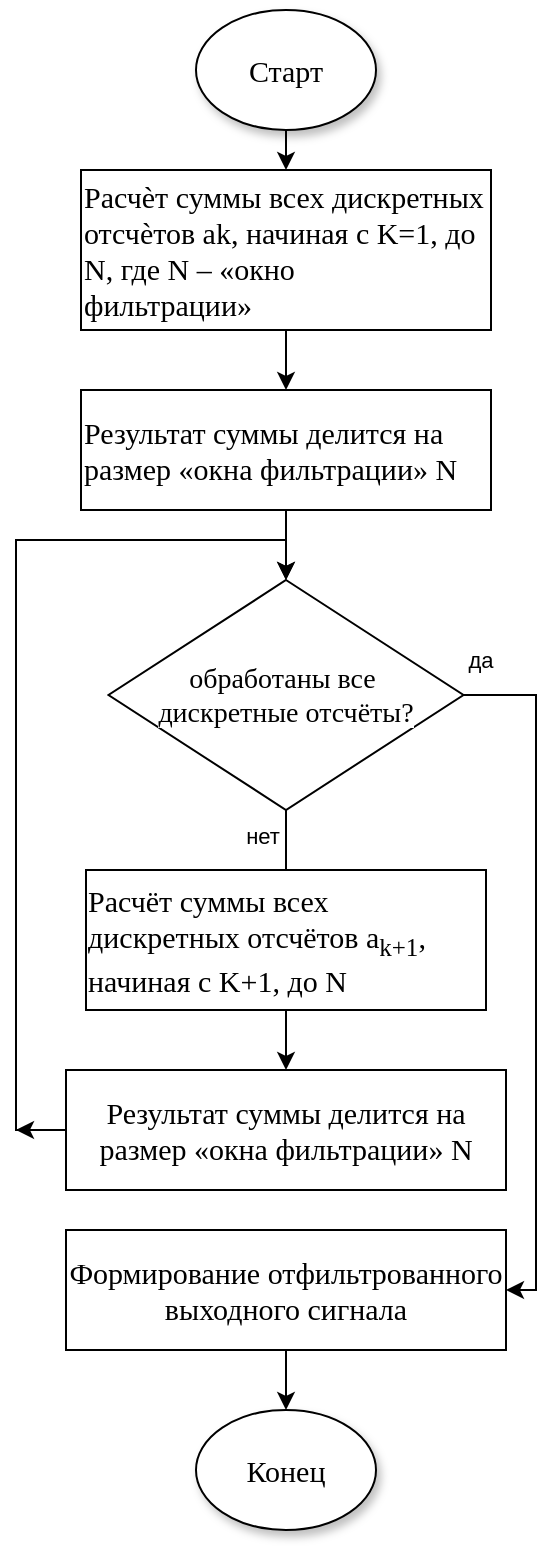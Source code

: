 <mxfile version="20.3.3" type="device"><diagram name="Page-1" id="42789a77-a242-8287-6e28-9cd8cfd52e62"><mxGraphModel dx="1422" dy="786" grid="1" gridSize="10" guides="1" tooltips="1" connect="1" arrows="1" fold="1" page="1" pageScale="1" pageWidth="1100" pageHeight="850" background="none" math="0" shadow="0"><root><mxCell id="0"/><mxCell id="1" parent="0"/><mxCell id="ihkX5uxth9L95SuXiKya-2" style="edgeStyle=orthogonalEdgeStyle;rounded=0;orthogonalLoop=1;jettySize=auto;html=1;exitX=0.5;exitY=1;exitDx=0;exitDy=0;entryX=0.5;entryY=0;entryDx=0;entryDy=0;" edge="1" parent="1" source="1ea317790d2ca983-1" target="ihkX5uxth9L95SuXiKya-1"><mxGeometry relative="1" as="geometry"/></mxCell><mxCell id="1ea317790d2ca983-1" value="&lt;font style=&quot;font-size: 15px;&quot; face=&quot;Times New Roman&quot;&gt;Старт&lt;/font&gt;" style="ellipse;whiteSpace=wrap;html=1;rounded=0;shadow=1;comic=0;labelBackgroundColor=none;strokeWidth=1;fontFamily=Verdana;fontSize=12;align=center;" parent="1" vertex="1"><mxGeometry x="450" y="140" width="90" height="60" as="geometry"/></mxCell><mxCell id="ihkX5uxth9L95SuXiKya-15" style="edgeStyle=orthogonalEdgeStyle;rounded=0;orthogonalLoop=1;jettySize=auto;html=1;exitX=0.5;exitY=1;exitDx=0;exitDy=0;entryX=0.5;entryY=0;entryDx=0;entryDy=0;" edge="1" parent="1" source="ihkX5uxth9L95SuXiKya-1" target="ihkX5uxth9L95SuXiKya-3"><mxGeometry relative="1" as="geometry"/></mxCell><mxCell id="ihkX5uxth9L95SuXiKya-1" value="&lt;div style=&quot;font-family: &amp;quot;YS Text&amp;quot;; font-size: 15px; text-align: left; background-color: rgb(255, 255, 255);&quot;&gt;Расчѐт суммы всех дискретных отсчѐтов ak, начиная с K=1, до N, где N – «окно&lt;/div&gt;&lt;div style=&quot;font-family: &amp;quot;YS Text&amp;quot;; font-size: 15px; text-align: left; background-color: rgb(255, 255, 255);&quot;&gt;фильтрации»&lt;/div&gt;" style="rounded=0;whiteSpace=wrap;html=1;" vertex="1" parent="1"><mxGeometry x="392.5" y="220" width="205" height="80" as="geometry"/></mxCell><mxCell id="ihkX5uxth9L95SuXiKya-16" style="edgeStyle=orthogonalEdgeStyle;rounded=0;orthogonalLoop=1;jettySize=auto;html=1;exitX=0.5;exitY=1;exitDx=0;exitDy=0;entryX=0.5;entryY=0;entryDx=0;entryDy=0;" edge="1" parent="1" source="ihkX5uxth9L95SuXiKya-3" target="ihkX5uxth9L95SuXiKya-4"><mxGeometry relative="1" as="geometry"/></mxCell><mxCell id="ihkX5uxth9L95SuXiKya-3" value="&lt;div style=&quot;font-family: &amp;quot;YS Text&amp;quot;; font-size: 15px; text-align: left; background-color: rgb(255, 255, 255);&quot;&gt;Результат суммы делится на размер «окна фильтрации» N&lt;br&gt;&lt;/div&gt;" style="rounded=0;whiteSpace=wrap;html=1;" vertex="1" parent="1"><mxGeometry x="392.5" y="330" width="205" height="60" as="geometry"/></mxCell><mxCell id="ihkX5uxth9L95SuXiKya-17" value="нет" style="edgeStyle=orthogonalEdgeStyle;rounded=0;orthogonalLoop=1;jettySize=auto;html=1;exitX=0.5;exitY=1;exitDx=0;exitDy=0;entryX=0.5;entryY=0;entryDx=0;entryDy=0;" edge="1" parent="1" source="ihkX5uxth9L95SuXiKya-4" target="ihkX5uxth9L95SuXiKya-6"><mxGeometry x="-0.714" y="-12" relative="1" as="geometry"><Array as="points"><mxPoint x="495" y="600"/></Array><mxPoint as="offset"/></mxGeometry></mxCell><mxCell id="ihkX5uxth9L95SuXiKya-22" style="edgeStyle=orthogonalEdgeStyle;rounded=0;orthogonalLoop=1;jettySize=auto;html=1;exitX=1;exitY=0.5;exitDx=0;exitDy=0;entryX=1;entryY=0.5;entryDx=0;entryDy=0;" edge="1" parent="1" source="ihkX5uxth9L95SuXiKya-4" target="ihkX5uxth9L95SuXiKya-11"><mxGeometry relative="1" as="geometry"><Array as="points"><mxPoint x="620" y="483"/><mxPoint x="620" y="780"/></Array></mxGeometry></mxCell><mxCell id="ihkX5uxth9L95SuXiKya-24" value="да" style="edgeLabel;html=1;align=center;verticalAlign=middle;resizable=0;points=[];" vertex="1" connectable="0" parent="ihkX5uxth9L95SuXiKya-22"><mxGeometry x="-0.799" relative="1" as="geometry"><mxPoint x="-27" y="-18" as="offset"/></mxGeometry></mxCell><mxCell id="ihkX5uxth9L95SuXiKya-4" value="&lt;div style=&quot;&quot;&gt;&lt;span style=&quot;font-size: 14px; background-color: rgb(255, 255, 255); font-family: &amp;quot;YS Text&amp;quot;;&quot;&gt;обработаны все&amp;nbsp;&lt;/span&gt;&lt;/div&gt;&lt;div style=&quot;&quot;&gt;&lt;span style=&quot;font-size: 14px; background-color: rgb(255, 255, 255); font-family: &amp;quot;YS Text&amp;quot;;&quot;&gt;дискретные отсчёты?&lt;/span&gt;&lt;/div&gt;" style="rhombus;whiteSpace=wrap;html=1;align=center;" vertex="1" parent="1"><mxGeometry x="406.25" y="425" width="177.5" height="115" as="geometry"/></mxCell><mxCell id="ihkX5uxth9L95SuXiKya-27" style="edgeStyle=orthogonalEdgeStyle;rounded=0;orthogonalLoop=1;jettySize=auto;html=1;exitX=0.5;exitY=1;exitDx=0;exitDy=0;entryX=0.5;entryY=0;entryDx=0;entryDy=0;fontSize=14;" edge="1" parent="1" source="ihkX5uxth9L95SuXiKya-6" target="ihkX5uxth9L95SuXiKya-8"><mxGeometry relative="1" as="geometry"/></mxCell><mxCell id="ihkX5uxth9L95SuXiKya-6" value="&lt;div style=&quot;font-family: &amp;quot;YS Text&amp;quot;; font-size: 15px; text-align: left; background-color: rgb(255, 255, 255);&quot;&gt;&lt;div&gt;Расчёт суммы всех дискретных отсчётов a&lt;sub&gt;k+1&lt;/sub&gt;, начиная с K+1, до N&lt;/div&gt;&lt;/div&gt;" style="rounded=0;whiteSpace=wrap;html=1;" vertex="1" parent="1"><mxGeometry x="395" y="570" width="200" height="70" as="geometry"/></mxCell><mxCell id="ihkX5uxth9L95SuXiKya-23" style="edgeStyle=orthogonalEdgeStyle;rounded=0;orthogonalLoop=1;jettySize=auto;html=1;exitX=0;exitY=0.5;exitDx=0;exitDy=0;entryX=0.5;entryY=0;entryDx=0;entryDy=0;" edge="1" parent="1" source="ihkX5uxth9L95SuXiKya-8" target="ihkX5uxth9L95SuXiKya-4"><mxGeometry relative="1" as="geometry"><Array as="points"><mxPoint x="360" y="700"/><mxPoint x="360" y="405"/><mxPoint x="495" y="405"/></Array></mxGeometry></mxCell><mxCell id="ihkX5uxth9L95SuXiKya-25" style="edgeStyle=orthogonalEdgeStyle;rounded=0;orthogonalLoop=1;jettySize=auto;html=1;exitX=0;exitY=0.5;exitDx=0;exitDy=0;" edge="1" parent="1" source="ihkX5uxth9L95SuXiKya-8"><mxGeometry relative="1" as="geometry"><mxPoint x="360" y="700" as="targetPoint"/></mxGeometry></mxCell><mxCell id="ihkX5uxth9L95SuXiKya-8" value="&lt;span style=&quot;font-family: &amp;quot;YS Text&amp;quot;; font-size: 15px; text-align: left; background-color: rgb(255, 255, 255);&quot;&gt;Результат суммы делится на размер «окна фильтрации» N&lt;/span&gt;" style="rounded=0;whiteSpace=wrap;html=1;" vertex="1" parent="1"><mxGeometry x="385" y="670" width="220" height="60" as="geometry"/></mxCell><mxCell id="ihkX5uxth9L95SuXiKya-14" style="edgeStyle=orthogonalEdgeStyle;rounded=0;orthogonalLoop=1;jettySize=auto;html=1;exitX=0.5;exitY=1;exitDx=0;exitDy=0;entryX=0.5;entryY=0;entryDx=0;entryDy=0;" edge="1" parent="1" source="ihkX5uxth9L95SuXiKya-11" target="ihkX5uxth9L95SuXiKya-12"><mxGeometry relative="1" as="geometry"/></mxCell><mxCell id="ihkX5uxth9L95SuXiKya-11" value="&lt;span style=&quot;font-family: &amp;quot;YS Text&amp;quot;; font-size: 15px; text-align: left; background-color: rgb(255, 255, 255);&quot;&gt;Формирование отфильтрованного выходного сигнала&lt;/span&gt;" style="rounded=0;whiteSpace=wrap;html=1;" vertex="1" parent="1"><mxGeometry x="385" y="750" width="220" height="60" as="geometry"/></mxCell><mxCell id="ihkX5uxth9L95SuXiKya-12" value="&lt;span style=&quot;font-family: &amp;quot;YS Text&amp;quot;; font-size: 15px; text-align: left; background-color: rgb(255, 255, 255);&quot;&gt;Конец&lt;/span&gt;" style="ellipse;whiteSpace=wrap;html=1;rounded=0;shadow=1;comic=0;labelBackgroundColor=none;strokeWidth=1;fontFamily=Verdana;fontSize=12;align=center;" vertex="1" parent="1"><mxGeometry x="450" y="840" width="90" height="60" as="geometry"/></mxCell></root></mxGraphModel></diagram></mxfile>